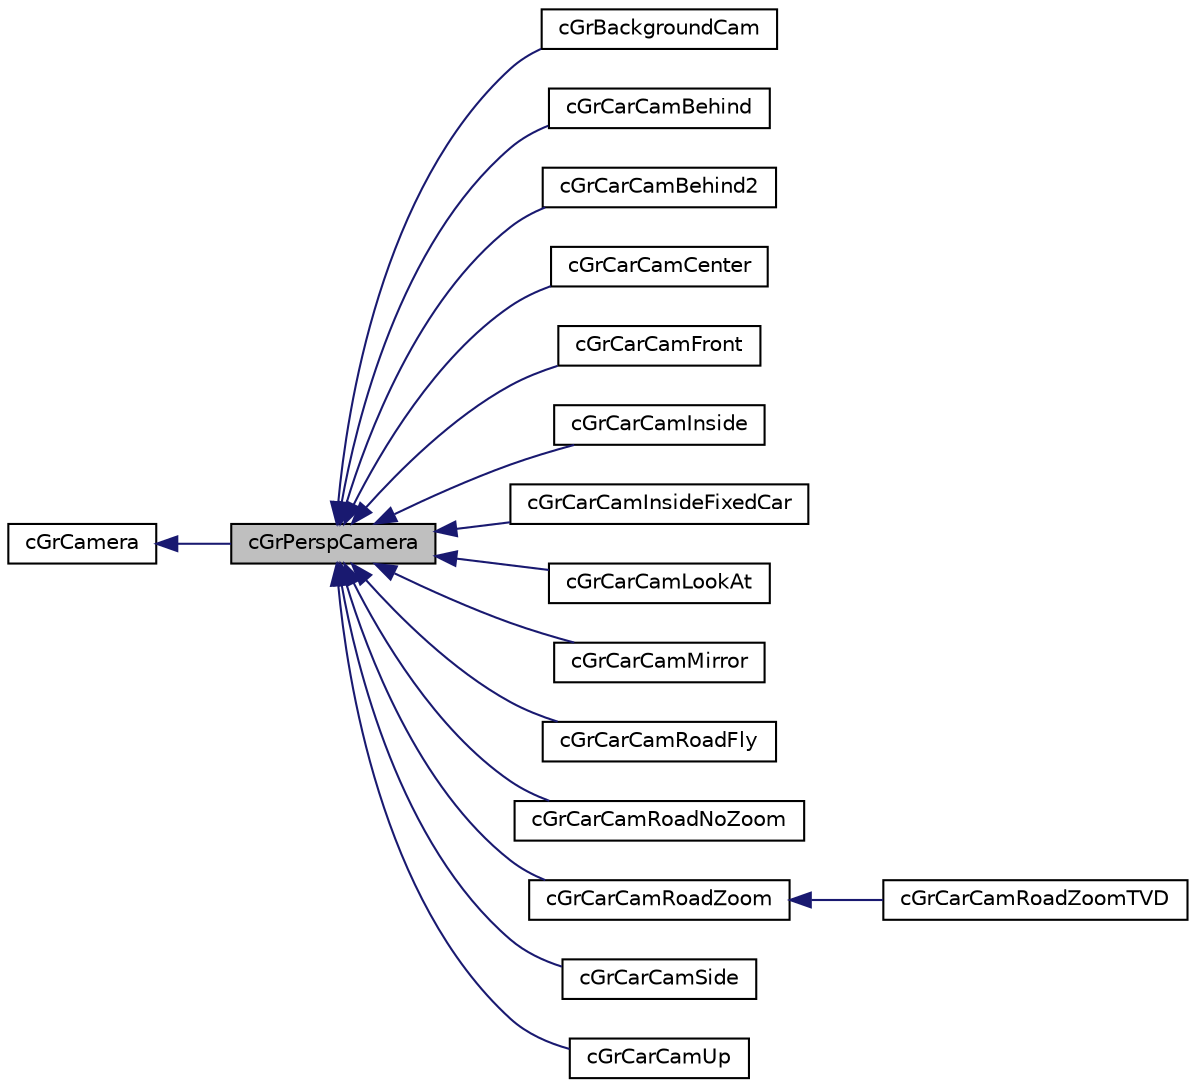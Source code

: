 digraph "cGrPerspCamera"
{
  edge [fontname="Helvetica",fontsize="10",labelfontname="Helvetica",labelfontsize="10"];
  node [fontname="Helvetica",fontsize="10",shape=record];
  rankdir="LR";
  Node1 [label="cGrPerspCamera",height=0.2,width=0.4,color="black", fillcolor="grey75", style="filled", fontcolor="black"];
  Node2 -> Node1 [dir="back",color="midnightblue",fontsize="10",style="solid",fontname="Helvetica"];
  Node2 [label="cGrCamera",height=0.2,width=0.4,color="black", fillcolor="white", style="filled",URL="$classc_gr_camera.html"];
  Node1 -> Node3 [dir="back",color="midnightblue",fontsize="10",style="solid",fontname="Helvetica"];
  Node3 [label="cGrBackgroundCam",height=0.2,width=0.4,color="black", fillcolor="white", style="filled",URL="$classc_gr_background_cam.html"];
  Node1 -> Node4 [dir="back",color="midnightblue",fontsize="10",style="solid",fontname="Helvetica"];
  Node4 [label="cGrCarCamBehind",height=0.2,width=0.4,color="black", fillcolor="white", style="filled",URL="$classc_gr_car_cam_behind.html"];
  Node1 -> Node5 [dir="back",color="midnightblue",fontsize="10",style="solid",fontname="Helvetica"];
  Node5 [label="cGrCarCamBehind2",height=0.2,width=0.4,color="black", fillcolor="white", style="filled",URL="$classc_gr_car_cam_behind2.html"];
  Node1 -> Node6 [dir="back",color="midnightblue",fontsize="10",style="solid",fontname="Helvetica"];
  Node6 [label="cGrCarCamCenter",height=0.2,width=0.4,color="black", fillcolor="white", style="filled",URL="$classc_gr_car_cam_center.html"];
  Node1 -> Node7 [dir="back",color="midnightblue",fontsize="10",style="solid",fontname="Helvetica"];
  Node7 [label="cGrCarCamFront",height=0.2,width=0.4,color="black", fillcolor="white", style="filled",URL="$classc_gr_car_cam_front.html"];
  Node1 -> Node8 [dir="back",color="midnightblue",fontsize="10",style="solid",fontname="Helvetica"];
  Node8 [label="cGrCarCamInside",height=0.2,width=0.4,color="black", fillcolor="white", style="filled",URL="$classc_gr_car_cam_inside.html"];
  Node1 -> Node9 [dir="back",color="midnightblue",fontsize="10",style="solid",fontname="Helvetica"];
  Node9 [label="cGrCarCamInsideFixedCar",height=0.2,width=0.4,color="black", fillcolor="white", style="filled",URL="$classc_gr_car_cam_inside_fixed_car.html"];
  Node1 -> Node10 [dir="back",color="midnightblue",fontsize="10",style="solid",fontname="Helvetica"];
  Node10 [label="cGrCarCamLookAt",height=0.2,width=0.4,color="black", fillcolor="white", style="filled",URL="$classc_gr_car_cam_look_at.html"];
  Node1 -> Node11 [dir="back",color="midnightblue",fontsize="10",style="solid",fontname="Helvetica"];
  Node11 [label="cGrCarCamMirror",height=0.2,width=0.4,color="black", fillcolor="white", style="filled",URL="$classc_gr_car_cam_mirror.html"];
  Node1 -> Node12 [dir="back",color="midnightblue",fontsize="10",style="solid",fontname="Helvetica"];
  Node12 [label="cGrCarCamRoadFly",height=0.2,width=0.4,color="black", fillcolor="white", style="filled",URL="$classc_gr_car_cam_road_fly.html"];
  Node1 -> Node13 [dir="back",color="midnightblue",fontsize="10",style="solid",fontname="Helvetica"];
  Node13 [label="cGrCarCamRoadNoZoom",height=0.2,width=0.4,color="black", fillcolor="white", style="filled",URL="$classc_gr_car_cam_road_no_zoom.html"];
  Node1 -> Node14 [dir="back",color="midnightblue",fontsize="10",style="solid",fontname="Helvetica"];
  Node14 [label="cGrCarCamRoadZoom",height=0.2,width=0.4,color="black", fillcolor="white", style="filled",URL="$classc_gr_car_cam_road_zoom.html"];
  Node14 -> Node15 [dir="back",color="midnightblue",fontsize="10",style="solid",fontname="Helvetica"];
  Node15 [label="cGrCarCamRoadZoomTVD",height=0.2,width=0.4,color="black", fillcolor="white", style="filled",URL="$classc_gr_car_cam_road_zoom_t_v_d.html"];
  Node1 -> Node16 [dir="back",color="midnightblue",fontsize="10",style="solid",fontname="Helvetica"];
  Node16 [label="cGrCarCamSide",height=0.2,width=0.4,color="black", fillcolor="white", style="filled",URL="$classc_gr_car_cam_side.html"];
  Node1 -> Node17 [dir="back",color="midnightblue",fontsize="10",style="solid",fontname="Helvetica"];
  Node17 [label="cGrCarCamUp",height=0.2,width=0.4,color="black", fillcolor="white", style="filled",URL="$classc_gr_car_cam_up.html"];
}
